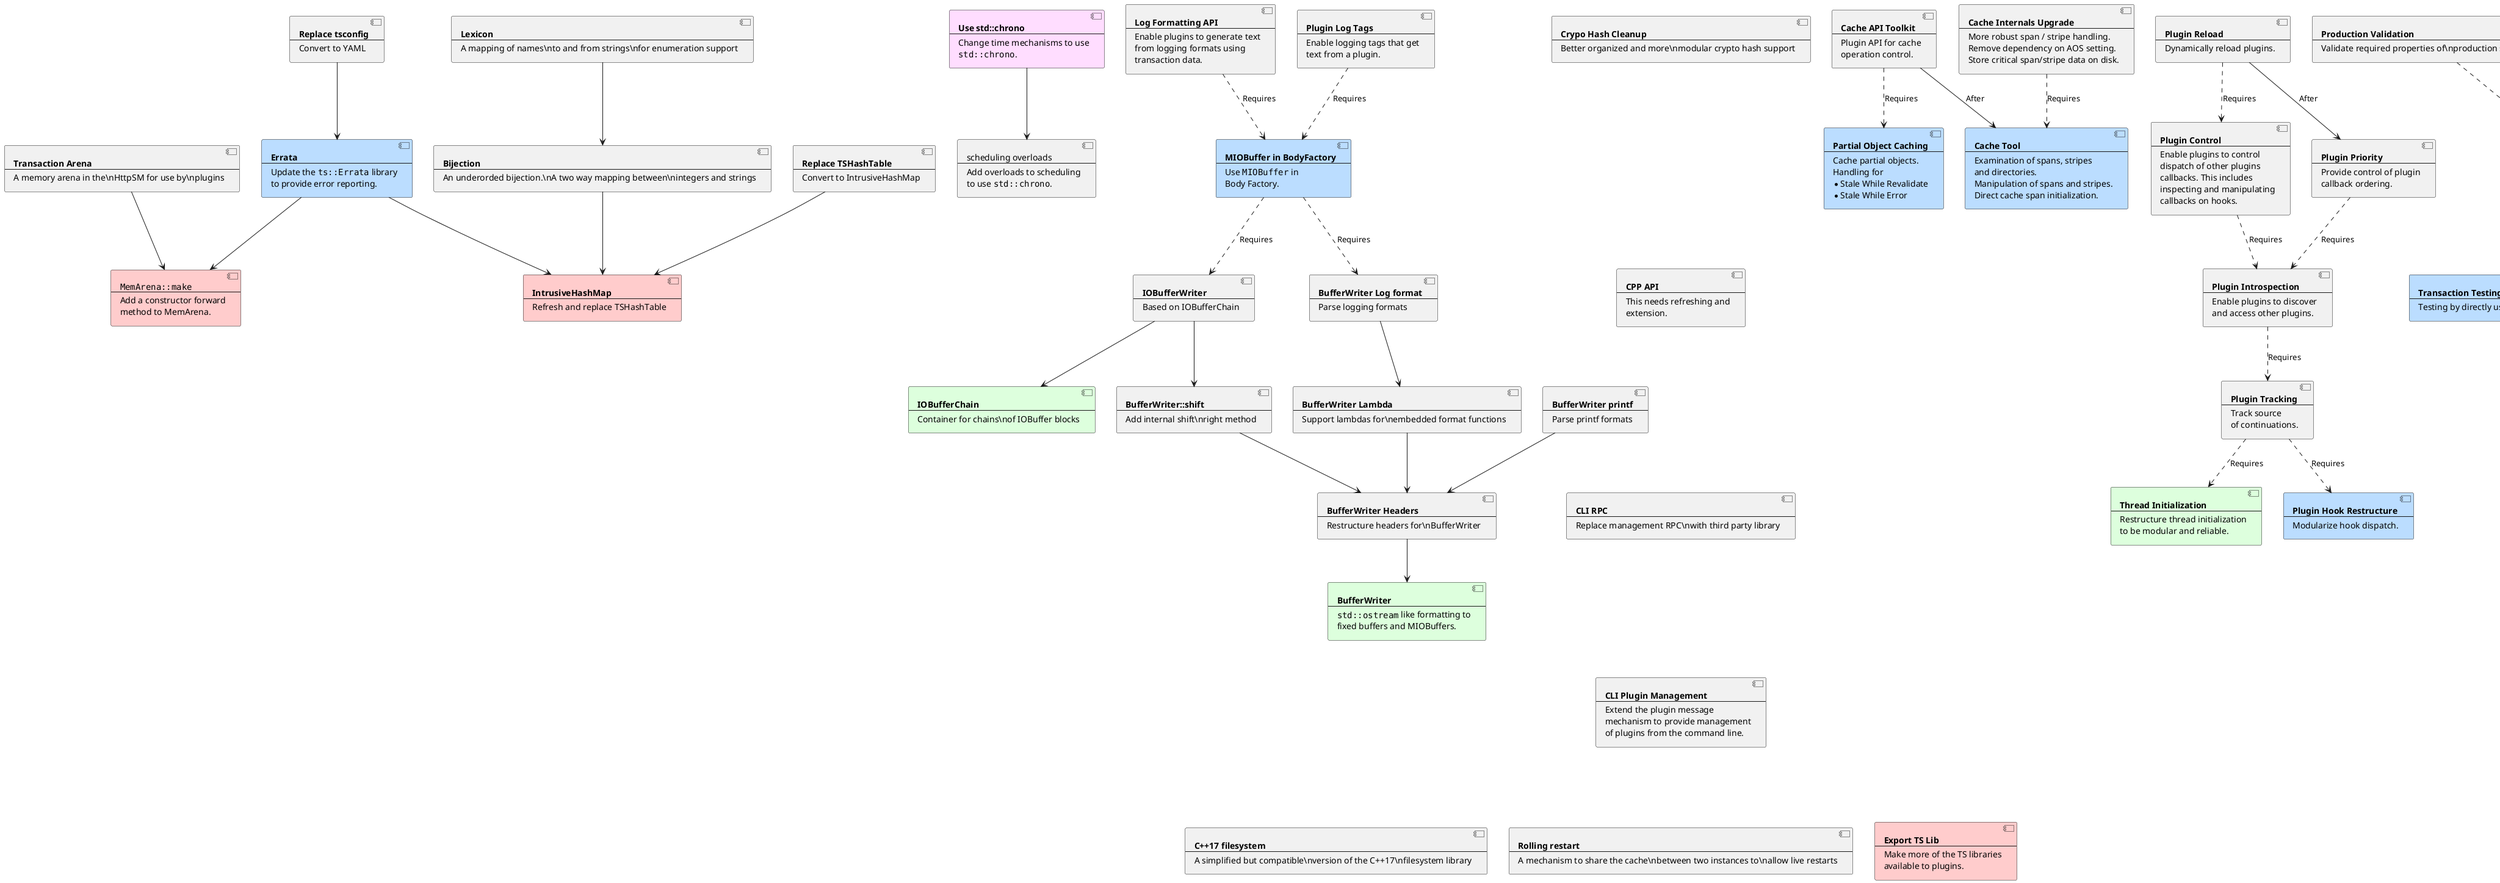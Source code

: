 @startuml

!define ACTIVE #BBDDFF
!define DONE #DDFFDD
!define FALLOW #FFDDFF
!define BLOCKED #FFCCCC

!definelong GenericComponent(TAG, TITLE, TEXT, STATE="")
  Component TAG STATE [
    **TITLE**
    ----
    TEXT
  ]
!enddefinelong

Component MemArena_make BLOCKED [
  ""MemArena::make""
  ----
  Add a constructor forward
  method to MemArena.
]

Component Chrono FALLOW [
  **Use std::chrono**
  ----
  Change time mechanisms to use
  ""std::chrono"".
]

Component event_chrono [
  scheduling overloads
  ----
  Add overloads to scheduling
  to use ""std::chrono"".
]

GenericComponent(IOBufferChain, "IOBufferChain", "Container for chains\nof IOBuffer blocks", DONE)

GenericComponent(bw_header, "BufferWriter Headers", "Restructure headers for\nBufferWriter")
GenericComponent(bw_shift, "BufferWriter::shift", "Add internal shift\nright method")
GenericComponent(bw_iobuffer, "IOBufferWriter", "Based on IOBufferChain")
GenericComponent(bw_lambda, "BufferWriter Lambda", "Support lambdas for\nembedded format functions")
GenericComponent(bw_printf, "BufferWriter printf", "Parse printf formats")
GenericComponent(bw_log, "BufferWriter Log format", "Parse logging formats")

GenericComponent(filesystem, "C++17 filesystem", "A simplified but compatible\nversion of the C++17\nfilesystem library")
GenericComponent(cryptohash, "Crypo Hash Cleanup", "Better organized and more\nmodular crypto hash support")
GenericComponent(rolling_restart, "Rolling restart", "A mechanism to share the cache\nbetween two instances to\nallow live restarts")
GenericComponent(bijection, "Bijection", "An underorded bijection.\nA two way mapping between\nintegers and strings")
GenericComponent(lexicon, "Lexicon", "A mapping of names\nto and from strings\nfor enumeration support")
GenericComponent(cli_rpc, "CLI RPC", "Replace management RPC\nwith third party library")
GenericComponent(IntrusiveHashMap, "IntrusiveHashMap", "Refresh and replace TSHashTable", BLOCKED)

bijection --> IntrusiveHashMap
lexicon --> bijection
Chrono --> event_chrono

Component ExportTSLib BLOCKED [
  **Export TS Lib**
  ----
  Make more of the TS libraries
  available to plugins.
]
Component PluginMgmt [
  **CLI Plugin Management**
  ----
  Extend the plugin message
  mechanism to provide management
  of plugins from the command line.
]
Component CPPAPI [
  **CPP API**
  ----
  This needs refreshing and
  extension.
]

GenericComponent(plugin_arena, "Transaction Arena", "A memory arena in the\nHttpSM for use by\nplugins")

plugin_arena --> MemArena_make

Component Errata_Update ACTIVE [
  **Errata**
  ----
  Update the ""ts::Errata"" library
  to provide error reporting.
]

GenericComponent(tsconfig_remove, "Replace tsconfig", "Convert to YAML")
GenericComponent(tshashtable_remove, "Replace TSHashTable", "Convert to IntrusiveHashMap")

Errata_Update --> MemArena_make
Errata_Update --> IntrusiveHashMap
tsconfig_remove --> Errata_Update

Component POC ACTIVE [
  **Partial Object Caching**
  ----
  Cache partial objects.
  Handling for
  * Stale While Revalidate
  * Stale While Error
]
Component CacheTool ACTIVE [
  **Cache Tool**
  ----
  Examination of spans, stripes
  and directories.
  Manipulation of spans and stripes.
  Direct cache span initialization.
]
Component CacheUpgrade [
  **Cache Internals Upgrade**
  ----
  More robust span / stripe handling.
  Remove dependency on AOS setting.
  Store critical span/stripe data on disk.
]
Component CAT [
  **Cache API Toolkit**
  ----
  Plugin API for cache
  operation control.
]
CAT ..> POC : Requires
CAT --> CacheTool: After
CacheUpgrade ..> CacheTool : Requires

Component ThreadInitialization DONE [
  **Thread Initialization**
  ----
  Restructure thread initialization
  to be modular and reliable.
]
Component PluginHookFix ACTIVE [
  **Plugin Hook Restructure**
  ----
  Modularize hook dispatch.
]
Component PluginTracking [
  **Plugin Tracking**
  ----
  Track source
  of continuations.
]
Component PluginIntrospection [
  **Plugin Introspection**
  ----
  Enable plugins to discover
  and access other plugins.
]
Component PluginControl [
  **Plugin Control**
  ----
  Enable plugins to control
  dispatch of other plugins
  callbacks. This includes
  inspecting and manipulating
  callbacks on hooks.
]
Component PluginPriority [
  **Plugin Priority**
  ----
  Provide control of plugin
  callback ordering.
]
Component PluginReload [
  **Plugin Reload**
  ----
  Dynamically reload plugins.
]
PluginTracking ..> PluginHookFix : Requires
PluginTracking ..> ThreadInitialization : Requires
PluginReload ..> PluginControl : Requires
PluginReload --> PluginPriority : After
PluginPriority ..> PluginIntrospection : Requires
PluginControl ..> PluginIntrospection : Requires
PluginIntrospection ..> PluginTracking : Requires

Component BufferWriter DONE [
 **BufferWriter**
 ----
 ""std::ostream"" like formatting to
 fixed buffers and MIOBuffers.
]
Component BodyFactory ACTIVE [
  **MIOBuffer in BodyFactory**
  ----
  Use ""MIOBuffer"" in
  Body Factory.
]
Component LogFormatAPI [
  **Log Formatting API**
  ----
  Enable plugins to generate text
  from logging formats using
  transaction data.
]
Component PluginLogTags [
  **Plugin Log Tags**
  ----
  Enable logging tags that get
  text from a plugin.
]

bw_shift --> bw_header
bw_iobuffer --> bw_shift
bw_iobuffer --> IOBufferChain
bw_header --> BufferWriter
bw_log --> bw_lambda
bw_lambda --> bw_header
BodyFactory ..> bw_log : Requires
BodyFactory ..> bw_iobuffer : Requires
LogFormatAPI ..> BodyFactory : Requires
PluginLogTags ..> BodyFactory : Requires
bw_printf --> bw_header

tshashtable_remove --> IntrusiveHashMap

Component ReplayTesting ACTIVE [
  **Replay Testing**
  ----
  Replay captured live traffic.
]

GenericComponent(TransactionTesting,"Transaction Testing", "Testing by directly using\nreplay files.", ACTIVE)

Component TrafficCapture DONE [
  **Traffic Capture**
  ----
  Capture live traffic in
  session / transaction based
  format.
]

GenericComponent(ProdValidator, "Production Validation", "Validate required properties of\nproduction servers.")

Component ConfigTesting [
  **Configuration Testing**
  ----
  Validate correct functioning of
  a production configuration.
]

ReplayTesting ..> TransactionTesting : Requires
ReplayTesting ..> TrafficCapture : Requires
ConfigTesting ..> ReplayTesting : Requires
ProdValidator ..> ReplayTesting : Requires

' Fake links to control layout
cryptohash -[hidden]-- CPPAPI
CPPAPI -[hidden]-- cli_rpc
cli_rpc -[hidden]-- PluginMgmt
PluginMgmt -[hidden]-- rolling_restart
PluginMgmt -[hidden]-- filesystem
PluginMgmt -[hidden]-- ExportTSLib

@enduml
